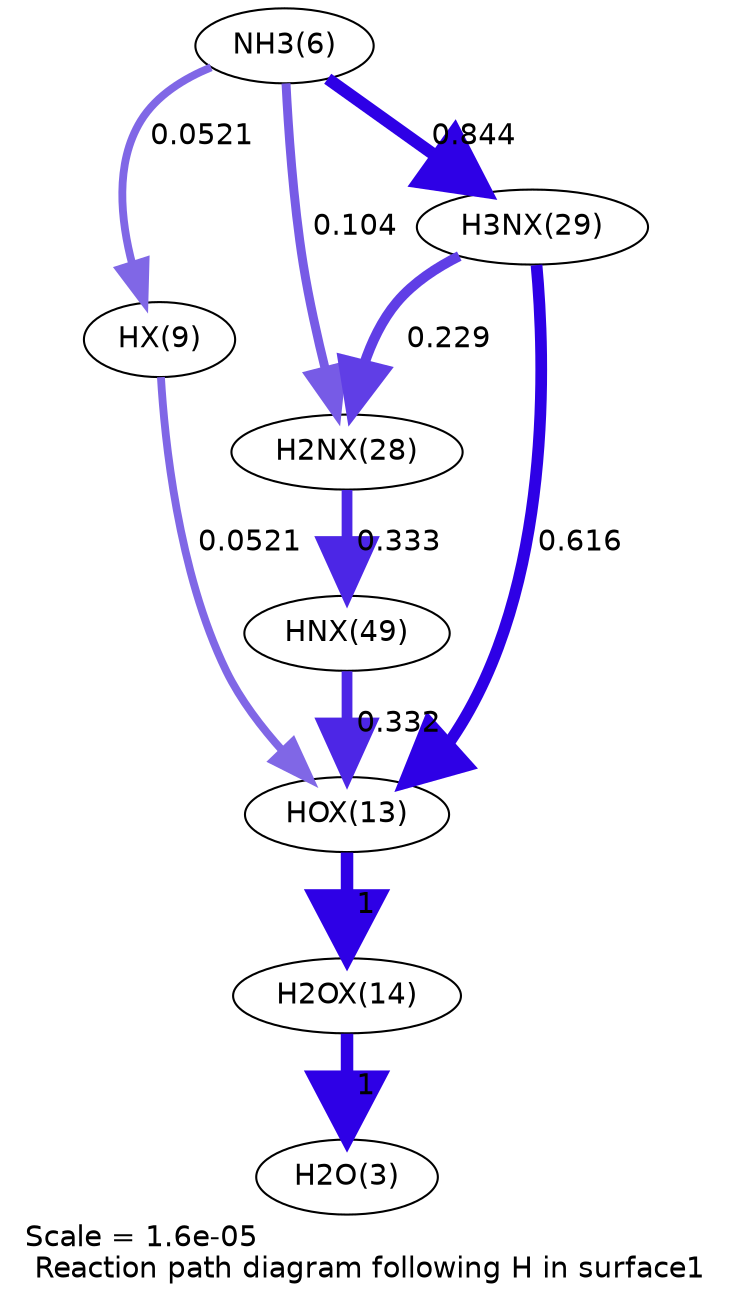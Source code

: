 digraph reaction_paths {
center=1;
s7 -> s12[fontname="Helvetica", penwidth=3.77, arrowsize=1.88, color="0.7, 0.552, 0.9"
, label=" 0.0521"];
s7 -> s19[fontname="Helvetica", penwidth=4.29, arrowsize=2.15, color="0.7, 0.604, 0.9"
, label=" 0.104"];
s7 -> s20[fontname="Helvetica", penwidth=5.87, arrowsize=2.94, color="0.7, 1.34, 0.9"
, label=" 0.844"];
s12 -> s14[fontname="Helvetica", penwidth=3.77, arrowsize=1.88, color="0.7, 0.552, 0.9"
, label=" 0.0521"];
s20 -> s19[fontname="Helvetica", penwidth=4.89, arrowsize=2.44, color="0.7, 0.729, 0.9"
, label=" 0.229"];
s19 -> s22[fontname="Helvetica", penwidth=5.17, arrowsize=2.59, color="0.7, 0.833, 0.9"
, label=" 0.333"];
s20 -> s14[fontname="Helvetica", penwidth=5.63, arrowsize=2.82, color="0.7, 1.12, 0.9"
, label=" 0.616"];
s22 -> s14[fontname="Helvetica", penwidth=5.17, arrowsize=2.58, color="0.7, 0.832, 0.9"
, label=" 0.332"];
s14 -> s15[fontname="Helvetica", penwidth=6, arrowsize=3, color="0.7, 1.5, 0.9"
, label=" 1"];
s15 -> s4[fontname="Helvetica", penwidth=6, arrowsize=3, color="0.7, 1.5, 0.9"
, label=" 1"];
s4 [ fontname="Helvetica", label="H2O(3)"];
s7 [ fontname="Helvetica", label="NH3(6)"];
s12 [ fontname="Helvetica", label="HX(9)"];
s14 [ fontname="Helvetica", label="HOX(13)"];
s15 [ fontname="Helvetica", label="H2OX(14)"];
s19 [ fontname="Helvetica", label="H2NX(28)"];
s20 [ fontname="Helvetica", label="H3NX(29)"];
s22 [ fontname="Helvetica", label="HNX(49)"];
 label = "Scale = 1.6e-05\l Reaction path diagram following H in surface1";
 fontname = "Helvetica";
}
